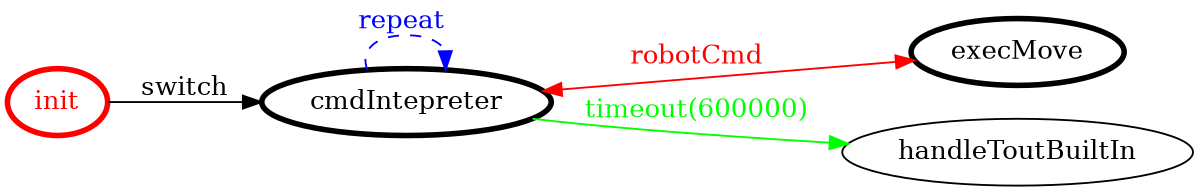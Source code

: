 /*
*
* A GraphViz DOT FSM description 
* Please use a GraphViz visualizer (like http://www.webgraphviz.com)
*  
*/

digraph finite_state_machine {
	rankdir=LR
	size="8,5"
	
	init [ color = red ][ fontcolor = red ][ penwidth = 3 ]
	execMove [ color = black ][ fontcolor = black ][ penwidth = 3 ]
	cmdIntepreter [ color = black ][ fontcolor = black ][ penwidth = 3 ]
	
	cmdIntepreter -> execMove [ label = "robotCmd" ][ color = red ][ fontcolor = red ][ dir = both ]
	cmdIntepreter -> handleToutBuiltIn [ label = "timeout(600000)" ][ color = green ][ fontcolor = green ]
	init -> cmdIntepreter [ label = "switch" ][ color = black ][ fontcolor = black ]
	cmdIntepreter -> cmdIntepreter [ label = "repeat "][ style = dashed ][ color = blue ][ fontcolor = blue ]
}
